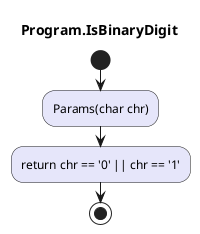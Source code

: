 @startuml Program.IsBinaryDigit
title Program.IsBinaryDigit
start
#Lavender:Params(char chr);
#Lavender:return chr == '0' || chr == '1';
stop
@enduml
